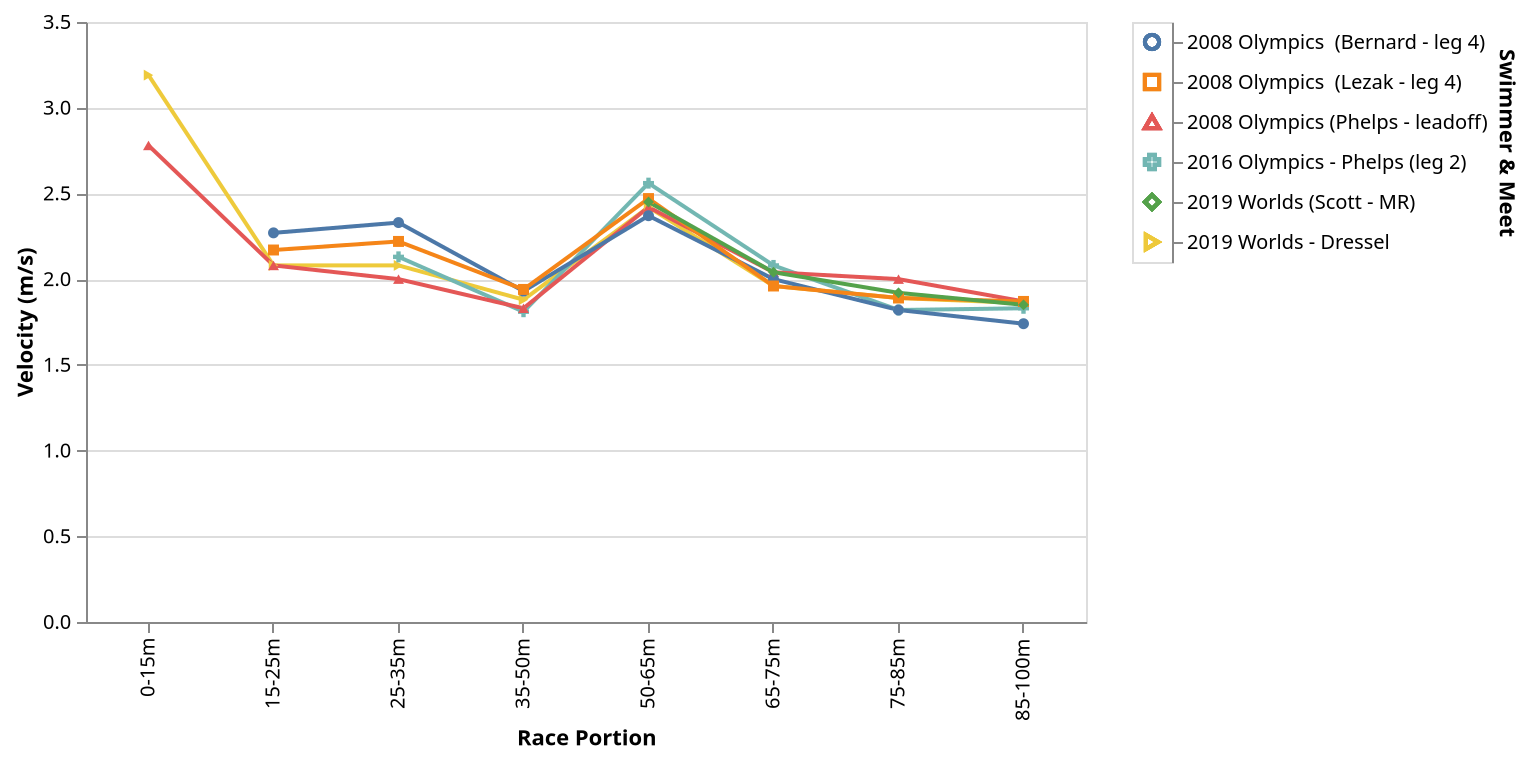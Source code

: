 {
  "$schema": "https://vega.github.io/schema/vega/v5.json",
  "autosize": "pad",
  "padding": 5,
  "data": [
    {"name": "selector124_store"},
    {"name": "selector122_store"},
    {"name": "selector123_store"},
    {
      "name": "data-1d1d6ba4d725708d662ee24febec5944",
      "values": [
        {
          "Race Portion": "0-15m",
          "Swimmer & Meet": "2019 Worlds - Dressel",
          "Velocity (m/s)": 3.19
        },
        {
          "Race Portion": "15-25m",
          "Swimmer & Meet": "2019 Worlds - Dressel",
          "Velocity (m/s)": 2.08
        },
        {
          "Race Portion": "25-35m",
          "Swimmer & Meet": "2019 Worlds - Dressel",
          "Velocity (m/s)": 2.08
        },
        {
          "Race Portion": "35-50m",
          "Swimmer & Meet": "2019 Worlds - Dressel",
          "Velocity (m/s)": 1.88
        },
        {
          "Race Portion": "50-65m",
          "Swimmer & Meet": "2019 Worlds - Dressel",
          "Velocity (m/s)": 2.42
        },
        {
          "Race Portion": "65-75m",
          "Swimmer & Meet": "2019 Worlds - Dressel",
          "Velocity (m/s)": 1.96
        },
        {
          "Race Portion": "75-85m",
          "Swimmer & Meet": "2019 Worlds - Dressel",
          "Velocity (m/s)": 1.89
        },
        {
          "Race Portion": "85-100m",
          "Swimmer & Meet": "2019 Worlds - Dressel",
          "Velocity (m/s)": 1.86
        },
        {
          "Race Portion": "0-15m",
          "Swimmer & Meet": "2016 Olympics - Phelps (leg 2)",
          "Velocity (m/s)": null
        },
        {
          "Race Portion": "15-25m",
          "Swimmer & Meet": "2016 Olympics - Phelps (leg 2)",
          "Velocity (m/s)": null
        },
        {
          "Race Portion": "25-35m",
          "Swimmer & Meet": "2016 Olympics - Phelps (leg 2)",
          "Velocity (m/s)": 2.13
        },
        {
          "Race Portion": "35-50m",
          "Swimmer & Meet": "2016 Olympics - Phelps (leg 2)",
          "Velocity (m/s)": 1.81
        },
        {
          "Race Portion": "50-65m",
          "Swimmer & Meet": "2016 Olympics - Phelps (leg 2)",
          "Velocity (m/s)": 2.56
        },
        {
          "Race Portion": "65-75m",
          "Swimmer & Meet": "2016 Olympics - Phelps (leg 2)",
          "Velocity (m/s)": 2.08
        },
        {
          "Race Portion": "75-85m",
          "Swimmer & Meet": "2016 Olympics - Phelps (leg 2)",
          "Velocity (m/s)": 1.82
        },
        {
          "Race Portion": "85-100m",
          "Swimmer & Meet": "2016 Olympics - Phelps (leg 2)",
          "Velocity (m/s)": 1.83
        },
        {
          "Race Portion": "0-15m",
          "Swimmer & Meet": "2008 Olympics (Phelps - leadoff)",
          "Velocity (m/s)": 2.78
        },
        {
          "Race Portion": "15-25m",
          "Swimmer & Meet": "2008 Olympics (Phelps - leadoff)",
          "Velocity (m/s)": 2.08
        },
        {
          "Race Portion": "25-35m",
          "Swimmer & Meet": "2008 Olympics (Phelps - leadoff)",
          "Velocity (m/s)": 2
        },
        {
          "Race Portion": "35-50m",
          "Swimmer & Meet": "2008 Olympics (Phelps - leadoff)",
          "Velocity (m/s)": 1.83
        },
        {
          "Race Portion": "50-65m",
          "Swimmer & Meet": "2008 Olympics (Phelps - leadoff)",
          "Velocity (m/s)": 2.42
        },
        {
          "Race Portion": "65-75m",
          "Swimmer & Meet": "2008 Olympics (Phelps - leadoff)",
          "Velocity (m/s)": 2.04
        },
        {
          "Race Portion": "75-85m",
          "Swimmer & Meet": "2008 Olympics (Phelps - leadoff)",
          "Velocity (m/s)": 2
        },
        {
          "Race Portion": "85-100m",
          "Swimmer & Meet": "2008 Olympics (Phelps - leadoff)",
          "Velocity (m/s)": 1.87
        },
        {
          "Race Portion": "0-15m",
          "Swimmer & Meet": "2008 Olympics  (Bernard - leg 4)",
          "Velocity (m/s)": null
        },
        {
          "Race Portion": "15-25m",
          "Swimmer & Meet": "2008 Olympics  (Bernard - leg 4)",
          "Velocity (m/s)": 2.27
        },
        {
          "Race Portion": "25-35m",
          "Swimmer & Meet": "2008 Olympics  (Bernard - leg 4)",
          "Velocity (m/s)": 2.33
        },
        {
          "Race Portion": "35-50m",
          "Swimmer & Meet": "2008 Olympics  (Bernard - leg 4)",
          "Velocity (m/s)": 1.93
        },
        {
          "Race Portion": "50-65m",
          "Swimmer & Meet": "2008 Olympics  (Bernard - leg 4)",
          "Velocity (m/s)": 2.37
        },
        {
          "Race Portion": "65-75m",
          "Swimmer & Meet": "2008 Olympics  (Bernard - leg 4)",
          "Velocity (m/s)": 2
        },
        {
          "Race Portion": "75-85m",
          "Swimmer & Meet": "2008 Olympics  (Bernard - leg 4)",
          "Velocity (m/s)": 1.82
        },
        {
          "Race Portion": "85-100m",
          "Swimmer & Meet": "2008 Olympics  (Bernard - leg 4)",
          "Velocity (m/s)": 1.74
        },
        {
          "Race Portion": "0-15m",
          "Swimmer & Meet": "2008 Olympics  (Lezak - leg 4)",
          "Velocity (m/s)": null
        },
        {
          "Race Portion": "15-25m",
          "Swimmer & Meet": "2008 Olympics  (Lezak - leg 4)",
          "Velocity (m/s)": 2.17
        },
        {
          "Race Portion": "25-35m",
          "Swimmer & Meet": "2008 Olympics  (Lezak - leg 4)",
          "Velocity (m/s)": 2.22
        },
        {
          "Race Portion": "35-50m",
          "Swimmer & Meet": "2008 Olympics  (Lezak - leg 4)",
          "Velocity (m/s)": 1.94
        },
        {
          "Race Portion": "50-65m",
          "Swimmer & Meet": "2008 Olympics  (Lezak - leg 4)",
          "Velocity (m/s)": 2.47
        },
        {
          "Race Portion": "65-75m",
          "Swimmer & Meet": "2008 Olympics  (Lezak - leg 4)",
          "Velocity (m/s)": 1.96
        },
        {
          "Race Portion": "75-85m",
          "Swimmer & Meet": "2008 Olympics  (Lezak - leg 4)",
          "Velocity (m/s)": 1.89
        },
        {
          "Race Portion": "85-100m",
          "Swimmer & Meet": "2008 Olympics  (Lezak - leg 4)",
          "Velocity (m/s)": 1.87
        },
        {
          "Race Portion": "0-15m",
          "Swimmer & Meet": "2019 Worlds (Scott - MR)",
          "Velocity (m/s)": null
        },
        {
          "Race Portion": "15-25m",
          "Swimmer & Meet": "2019 Worlds (Scott - MR)",
          "Velocity (m/s)": null
        },
        {
          "Race Portion": "25-35m",
          "Swimmer & Meet": "2019 Worlds (Scott - MR)",
          "Velocity (m/s)": null
        },
        {
          "Race Portion": "35-50m",
          "Swimmer & Meet": "2019 Worlds (Scott - MR)",
          "Velocity (m/s)": null
        },
        {
          "Race Portion": "50-65m",
          "Swimmer & Meet": "2019 Worlds (Scott - MR)",
          "Velocity (m/s)": 2.45
        },
        {
          "Race Portion": "65-75m",
          "Swimmer & Meet": "2019 Worlds (Scott - MR)",
          "Velocity (m/s)": 2.04
        },
        {
          "Race Portion": "75-85m",
          "Swimmer & Meet": "2019 Worlds (Scott - MR)",
          "Velocity (m/s)": 1.92
        },
        {
          "Race Portion": "85-100m",
          "Swimmer & Meet": "2019 Worlds (Scott - MR)",
          "Velocity (m/s)": 1.85
        }
      ]
    },
    {
      "name": "data_1",
      "source": "data-1d1d6ba4d725708d662ee24febec5944",
      "transform": [
        {
          "type": "filter",
          "expr": "datum[\"Velocity (m/s)\"] !== null && !isNaN(datum[\"Velocity (m/s)\"])"
        }
      ]
    },
    {
      "name": "data_2",
      "source": "data-1d1d6ba4d725708d662ee24febec5944",
      "transform": [
        {
          "type": "filter",
          "expr": "datum[\"Velocity (m/s)\"] !== null && !isNaN(datum[\"Velocity (m/s)\"])"
        }
      ]
    },
    {
      "name": "data_3",
      "source": "data-1d1d6ba4d725708d662ee24febec5944",
      "transform": [
        {
          "type": "filter",
          "expr": "(vlSelectionTest(\"selector122_store\", datum))"
        }
      ]
    },
    {
      "name": "data_4",
      "source": "data-1d1d6ba4d725708d662ee24febec5944",
      "transform": [
        {
          "type": "filter",
          "expr": "datum[\"Velocity (m/s)\"] !== null && !isNaN(datum[\"Velocity (m/s)\"])"
        }
      ]
    }
  ],
  "signals": [
    {"name": "concat_0_width", "value": 500},
    {"name": "concat_0_height", "value": 300},
    {"name": "concat_1_width", "value": 20},
    {"name": "concat_1_y_step", "value": 20},
    {
      "name": "concat_1_height",
      "update": "bandspace(domain('concat_1_y').length, 1, 0.5) * concat_1_y_step"
    },
    {
      "name": "unit",
      "value": {},
      "on": [
        {"events": "mousemove", "update": "isTuple(group()) ? group() : unit"}
      ]
    },
    {
      "name": "selector124",
      "update": "{\"Velocity (m/s)\": selector124_Velocity__m_s_}"
    },
    {"name": "selector124_Velocity__m_s_"},
    {
      "name": "selector122",
      "update": "vlSelectionResolve(\"selector122_store\")"
    },
    {
      "name": "selector123",
      "update": "vlSelectionResolve(\"selector123_store\")"
    }
  ],
  "layout": {"padding": 20, "bounds": "full", "align": "each"},
  "marks": [
    {
      "type": "group",
      "name": "concat_0_group",
      "style": "cell",
      "encode": {
        "update": {
          "width": {"signal": "concat_0_width"},
          "height": {"signal": "concat_0_height"}
        }
      },
      "signals": [
        {
          "name": "selector124_Race_Portion",
          "on": [
            {
              "events": {"signal": "selector124_translate_delta"},
              "update": "panLinear(selector124_translate_anchor.extent_x, -selector124_translate_delta.x / concat_0_width)"
            },
            {
              "events": {"signal": "selector124_zoom_delta"},
              "update": "zoomLinear(domain(\"concat_0_x\"), selector124_zoom_anchor.x, selector124_zoom_delta)"
            },
            {
              "events": [{"source": "scope", "type": "dblclick"}],
              "update": "null"
            }
          ]
        },
        {
          "name": "selector124_Velocity__m_s_",
          "on": [
            {
              "events": {"signal": "selector124_translate_delta"},
              "update": "panLinear(selector124_translate_anchor.extent_y, selector124_translate_delta.y / concat_0_height)"
            },
            {
              "events": {"signal": "selector124_zoom_delta"},
              "update": "zoomLinear(domain(\"concat_0_y\"), selector124_zoom_anchor.y, selector124_zoom_delta)"
            },
            {
              "events": [{"source": "scope", "type": "dblclick"}],
              "update": "null"
            }
          ],
          "push": "outer"
        },
        {
          "name": "selector124_tuple",
          "on": [
            {
              "events": [
                {
                  "signal": "selector124_Race_Portion || selector124_Velocity__m_s_"
                }
              ],
              "update": "selector124_Race_Portion && selector124_Velocity__m_s_ ? {unit: \"concat_0_layer_0_layer_0\", fields: selector124_tuple_fields, values: [selector124_Race_Portion,selector124_Velocity__m_s_]} : null"
            }
          ]
        },
        {
          "name": "selector124_tuple_fields",
          "value": [
            {"field": "Race Portion", "channel": "x", "type": "E"},
            {"field": "Velocity (m/s)", "channel": "y", "type": "R"}
          ]
        },
        {
          "name": "selector124_translate_anchor",
          "value": {},
          "on": [
            {
              "events": [{"source": "scope", "type": "mousedown"}],
              "update": "{x: x(unit), y: y(unit), extent_x: domain(\"concat_0_x\"), extent_y: domain(\"concat_0_y\")}"
            }
          ]
        },
        {
          "name": "selector124_translate_delta",
          "value": {},
          "on": [
            {
              "events": [
                {
                  "source": "window",
                  "type": "mousemove",
                  "consume": true,
                  "between": [
                    {"source": "scope", "type": "mousedown"},
                    {"source": "window", "type": "mouseup"}
                  ]
                }
              ],
              "update": "{x: selector124_translate_anchor.x - x(unit), y: selector124_translate_anchor.y - y(unit)}"
            }
          ]
        },
        {
          "name": "selector124_zoom_anchor",
          "on": [
            {
              "events": [{"source": "scope", "type": "wheel", "consume": true}],
              "update": "{x: invert(\"concat_0_x\", x(unit)), y: invert(\"concat_0_y\", y(unit))}"
            }
          ]
        },
        {
          "name": "selector124_zoom_delta",
          "on": [
            {
              "events": [{"source": "scope", "type": "wheel", "consume": true}],
              "force": true,
              "update": "pow(1.001, event.deltaY * pow(16, event.deltaMode))"
            }
          ]
        },
        {
          "name": "selector124_modify",
          "update": "modify(\"selector124_store\", selector124_tuple, true)"
        },
        {
          "name": "selector122_tuple",
          "on": [
            {
              "events": [{"source": "scope", "type": "mouseover"}],
              "update": "datum && item().mark.marktype !== 'group' ? {unit: \"concat_0_layer_1\", fields: selector122_tuple_fields, values: [(item().isVoronoi ? datum.datum : datum)[\"Race Portion\"]]} : null",
              "force": true
            },
            {
              "events": [{"source": "scope", "type": "dblclick"}],
              "update": "null"
            }
          ]
        },
        {
          "name": "selector122_tuple_fields",
          "value": [{"type": "E", "field": "Race Portion"}]
        },
        {
          "name": "selector122_modify",
          "update": "modify(\"selector122_store\", selector122_tuple, true)"
        }
      ],
      "marks": [
        {
          "name": "concat_0_layer_0_layer_0_pathgroup",
          "type": "group",
          "from": {
            "facet": {
              "name": "faceted_path_concat_0_layer_0_layer_0_main",
              "data": "data-1d1d6ba4d725708d662ee24febec5944",
              "groupby": ["Swimmer & Meet"]
            }
          },
          "encode": {
            "update": {
              "width": {"field": {"group": "width"}},
              "height": {"field": {"group": "height"}}
            }
          },
          "marks": [
            {
              "name": "concat_0_layer_0_layer_0_marks",
              "type": "line",
              "clip": true,
              "style": ["line"],
              "sort": {
                "field": "datum[\"Race Portion\"]",
                "order": "descending"
              },
              "from": {"data": "faceted_path_concat_0_layer_0_layer_0_main"},
              "encode": {
                "update": {
                  "stroke": [
                    {
                      "test": "!(length(data(\"selector123_store\"))) || (vlSelectionTest(\"selector123_store\", datum))",
                      "scale": "color",
                      "field": "Swimmer & Meet"
                    },
                    {"value": "lightgray"}
                  ],
                  "x": {
                    "scale": "concat_0_x",
                    "field": "Race Portion",
                    "band": 0.5
                  },
                  "y": {"scale": "concat_0_y", "field": "Velocity (m/s)"},
                  "defined": {
                    "signal": "datum[\"Velocity (m/s)\"] !== null && !isNaN(datum[\"Velocity (m/s)\"])"
                  }
                }
              }
            }
          ]
        },
        {
          "name": "concat_0_layer_0_layer_1_marks",
          "type": "symbol",
          "clip": true,
          "style": ["point"],
          "from": {"data": "data_1"},
          "encode": {
            "update": {
              "opacity": {"value": 1},
              "fill": [
                {
                  "test": "!(length(data(\"selector123_store\"))) || (vlSelectionTest(\"selector123_store\", datum))",
                  "scale": "color",
                  "field": "Swimmer & Meet"
                },
                {"value": "lightgray"}
              ],
              "x": {
                "scale": "concat_0_x",
                "field": "Race Portion",
                "band": 0.5
              },
              "y": {"scale": "concat_0_y", "field": "Velocity (m/s)"},
              "shape": {"scale": "shape", "field": "Swimmer & Meet"}
            }
          }
        },
        {
          "name": "concat_0_layer_1_marks",
          "type": "symbol",
          "clip": true,
          "style": ["point"],
          "from": {"data": "data-1d1d6ba4d725708d662ee24febec5944"},
          "encode": {
            "update": {
              "opacity": {"value": 0},
              "size": {"value": 50},
              "fill": {"value": "transparent"},
              "stroke": {"value": "#4c78a8"},
              "x": {
                "scale": "concat_0_x",
                "field": "Race Portion",
                "band": 0.5
              },
              "y": {"signal": "concat_0_height", "mult": 0.5}
            }
          }
        },
        {
          "name": "concat_0_layer_1_voronoi",
          "type": "path",
          "from": {"data": "concat_0_layer_1_marks"},
          "encode": {
            "update": {
              "fill": {"value": "transparent"},
              "strokeWidth": {"value": 0.35},
              "stroke": {"value": "transparent"},
              "isVoronoi": {"value": true}
            }
          },
          "transform": [
            {
              "type": "voronoi",
              "x": {"expr": "datum.datum.x || 0"},
              "y": {"expr": "datum.datum.y || 0"},
              "size": [
                {"signal": "concat_0_width"},
                {"signal": "concat_0_height"}
              ]
            }
          ]
        },
        {
          "name": "concat_0_layer_2_marks",
          "type": "symbol",
          "clip": true,
          "style": ["point"],
          "from": {"data": "data_2"},
          "encode": {
            "update": {
              "opacity": [
                {
                  "test": "(vlSelectionTest(\"selector122_store\", datum))",
                  "value": 1
                },
                {"value": 0}
              ],
              "size": {"value": 50},
              "fill": {"value": "transparent"},
              "stroke": [
                {
                  "test": "!(length(data(\"selector123_store\"))) || (vlSelectionTest(\"selector123_store\", datum))",
                  "scale": "color",
                  "field": "Swimmer & Meet"
                },
                {"value": "lightgray"}
              ],
              "x": {
                "scale": "concat_0_x",
                "field": "Race Portion",
                "band": 0.5
              },
              "y": {"scale": "concat_0_y", "field": "Velocity (m/s)"},
              "shape": {"scale": "shape", "field": "Swimmer & Meet"}
            }
          }
        },
        {
          "name": "concat_0_layer_3_marks",
          "type": "rule",
          "clip": true,
          "style": ["rule"],
          "from": {"data": "data_3"},
          "encode": {
            "update": {
              "stroke": {"value": "gray"},
              "x": {
                "scale": "concat_0_x",
                "field": "Race Portion",
                "band": 0.5
              },
              "y": {"field": {"group": "height"}},
              "y2": {"value": 0}
            }
          }
        },
        {
          "name": "concat_0_layer_4_marks",
          "type": "text",
          "clip": true,
          "style": ["text"],
          "from": {"data": "data_4"},
          "encode": {
            "update": {
              "align": {"value": "left"},
              "dx": {"value": 5},
              "dy": {"value": -5},
              "fill": [
                {
                  "test": "!(length(data(\"selector123_store\"))) || (vlSelectionTest(\"selector123_store\", datum))",
                  "scale": "color",
                  "field": "Swimmer & Meet"
                },
                {"value": "lightgray"}
              ],
              "x": {
                "scale": "concat_0_x",
                "field": "Race Portion",
                "band": 0.5
              },
              "y": {"scale": "concat_0_y", "field": "Velocity (m/s)"},
              "text": [
                {
                  "test": "(vlSelectionTest(\"selector122_store\", datum))",
                  "signal": "format(datum[\"Velocity (m/s)\"], \"\")"
                },
                {"value": " "}
              ],
              "baseline": {"value": "middle"}
            }
          }
        }
      ],
      "axes": [
        {
          "scale": "concat_0_x",
          "orient": "bottom",
          "grid": false,
          "title": "Race Portion",
          "labelAlign": "right",
          "labelAngle": 270,
          "labelBaseline": "middle",
          "labelOverlap": true,
          "zindex": 1
        },
        {
          "scale": "concat_0_y",
          "orient": "left",
          "grid": false,
          "title": "Velocity (m/s)",
          "labelOverlap": true,
          "tickCount": {"signal": "ceil(concat_0_height/40)"},
          "zindex": 1
        },
        {
          "scale": "concat_0_y",
          "orient": "left",
          "gridScale": "concat_0_x",
          "grid": true,
          "tickCount": {"signal": "ceil(concat_0_height/40)"},
          "domain": false,
          "labels": false,
          "maxExtent": 0,
          "minExtent": 0,
          "ticks": false,
          "zindex": 0
        }
      ]
    },
    {
      "type": "group",
      "name": "concat_1_group",
      "style": "cell",
      "encode": {
        "update": {
          "width": {"signal": "concat_1_width"},
          "height": {"signal": "concat_1_height"}
        }
      },
      "signals": [
        {"name": "width", "update": "concat_1_width"},
        {
          "name": "selector123_tuple",
          "on": [
            {
              "events": [{"source": "scope", "type": "click"}],
              "update": "datum && item().mark.marktype !== 'group' ? {unit: \"concat_1\", fields: selector123_tuple_fields, values: [(item().isVoronoi ? datum.datum : datum)[\"Swimmer & Meet\"]]} : null",
              "force": true
            },
            {
              "events": [{"source": "scope", "type": "dblclick"}],
              "update": "null"
            }
          ]
        },
        {
          "name": "selector123_tuple_fields",
          "value": [{"type": "E", "field": "Swimmer & Meet"}]
        },
        {
          "name": "selector123_toggle",
          "value": false,
          "on": [
            {
              "events": [{"source": "scope", "type": "click"}],
              "update": "event.shiftKey"
            },
            {
              "events": [{"source": "scope", "type": "dblclick"}],
              "update": "false"
            }
          ]
        },
        {
          "name": "selector123_modify",
          "update": "modify(\"selector123_store\", selector123_toggle ? null : selector123_tuple, selector123_toggle ? null : true, selector123_toggle ? selector123_tuple : null)"
        }
      ],
      "marks": [
        {
          "name": "concat_1_marks",
          "type": "symbol",
          "style": ["point"],
          "from": {"data": "data-1d1d6ba4d725708d662ee24febec5944"},
          "encode": {
            "update": {
              "opacity": {"value": 0.7},
              "size": {"value": 50},
              "fill": {"value": "transparent"},
              "stroke": [
                {
                  "test": "!(length(data(\"selector123_store\"))) || (vlSelectionTest(\"selector123_store\", datum))",
                  "scale": "color",
                  "field": "Swimmer & Meet"
                },
                {"value": "lightgray"}
              ],
              "x": {"signal": "concat_1_width", "mult": 0.5},
              "y": {"scale": "concat_1_y", "field": "Swimmer & Meet"},
              "shape": {"scale": "shape", "field": "Swimmer & Meet"}
            }
          }
        }
      ],
      "axes": [
        {
          "scale": "concat_1_y",
          "orient": "right",
          "grid": false,
          "title": "Swimmer & Meet",
          "zindex": 1
        }
      ]
    }
  ],
  "scales": [
    {
      "name": "color",
      "type": "ordinal",
      "domain": {
        "fields": [
          {
            "data": "data-1d1d6ba4d725708d662ee24febec5944",
            "field": "Swimmer & Meet"
          },
          {"data": "data_1", "field": "Swimmer & Meet"},
          {"data": "data_2", "field": "Swimmer & Meet"},
          {"data": "data_4", "field": "Swimmer & Meet"}
        ],
        "sort": true
      },
      "range": "category"
    },
    {
      "name": "shape",
      "type": "ordinal",
      "domain": {
        "fields": [
          {"data": "data_1", "field": "Swimmer & Meet"},
          {"data": "data_2", "field": "Swimmer & Meet"},
          {
            "data": "data-1d1d6ba4d725708d662ee24febec5944",
            "field": "Swimmer & Meet"
          }
        ],
        "sort": true
      },
      "range": "symbol"
    },
    {
      "name": "concat_0_x",
      "type": "band",
      "domain": {
        "fields": [
          {
            "data": "data-1d1d6ba4d725708d662ee24febec5944",
            "field": "Race Portion"
          },
          {"data": "data_1", "field": "Race Portion"},
          {"data": "data_2", "field": "Race Portion"},
          {"data": "data_3", "field": "Race Portion"},
          {"data": "data_4", "field": "Race Portion"}
        ],
        "sort": true
      },
      "range": [0, {"signal": "concat_0_width"}],
      "paddingInner": 0,
      "paddingOuter": 0
    },
    {
      "name": "concat_0_y",
      "type": "linear",
      "domain": {
        "fields": [
          {
            "data": "data-1d1d6ba4d725708d662ee24febec5944",
            "field": "Velocity (m/s)"
          },
          {"data": "data_1", "field": "Velocity (m/s)"},
          {"data": "data_2", "field": "Velocity (m/s)"},
          {"data": "data_4", "field": "Velocity (m/s)"}
        ]
      },
      "domainRaw": {"signal": "selector124[\"Velocity (m/s)\"]"},
      "range": [{"signal": "concat_0_height"}, 0],
      "nice": true,
      "zero": true
    },
    {
      "name": "concat_1_y",
      "type": "point",
      "domain": {
        "data": "data-1d1d6ba4d725708d662ee24febec5944",
        "field": "Swimmer & Meet",
        "sort": true
      },
      "range": {"step": {"signal": "concat_1_y_step"}},
      "padding": 0.5
    }
  ]
}